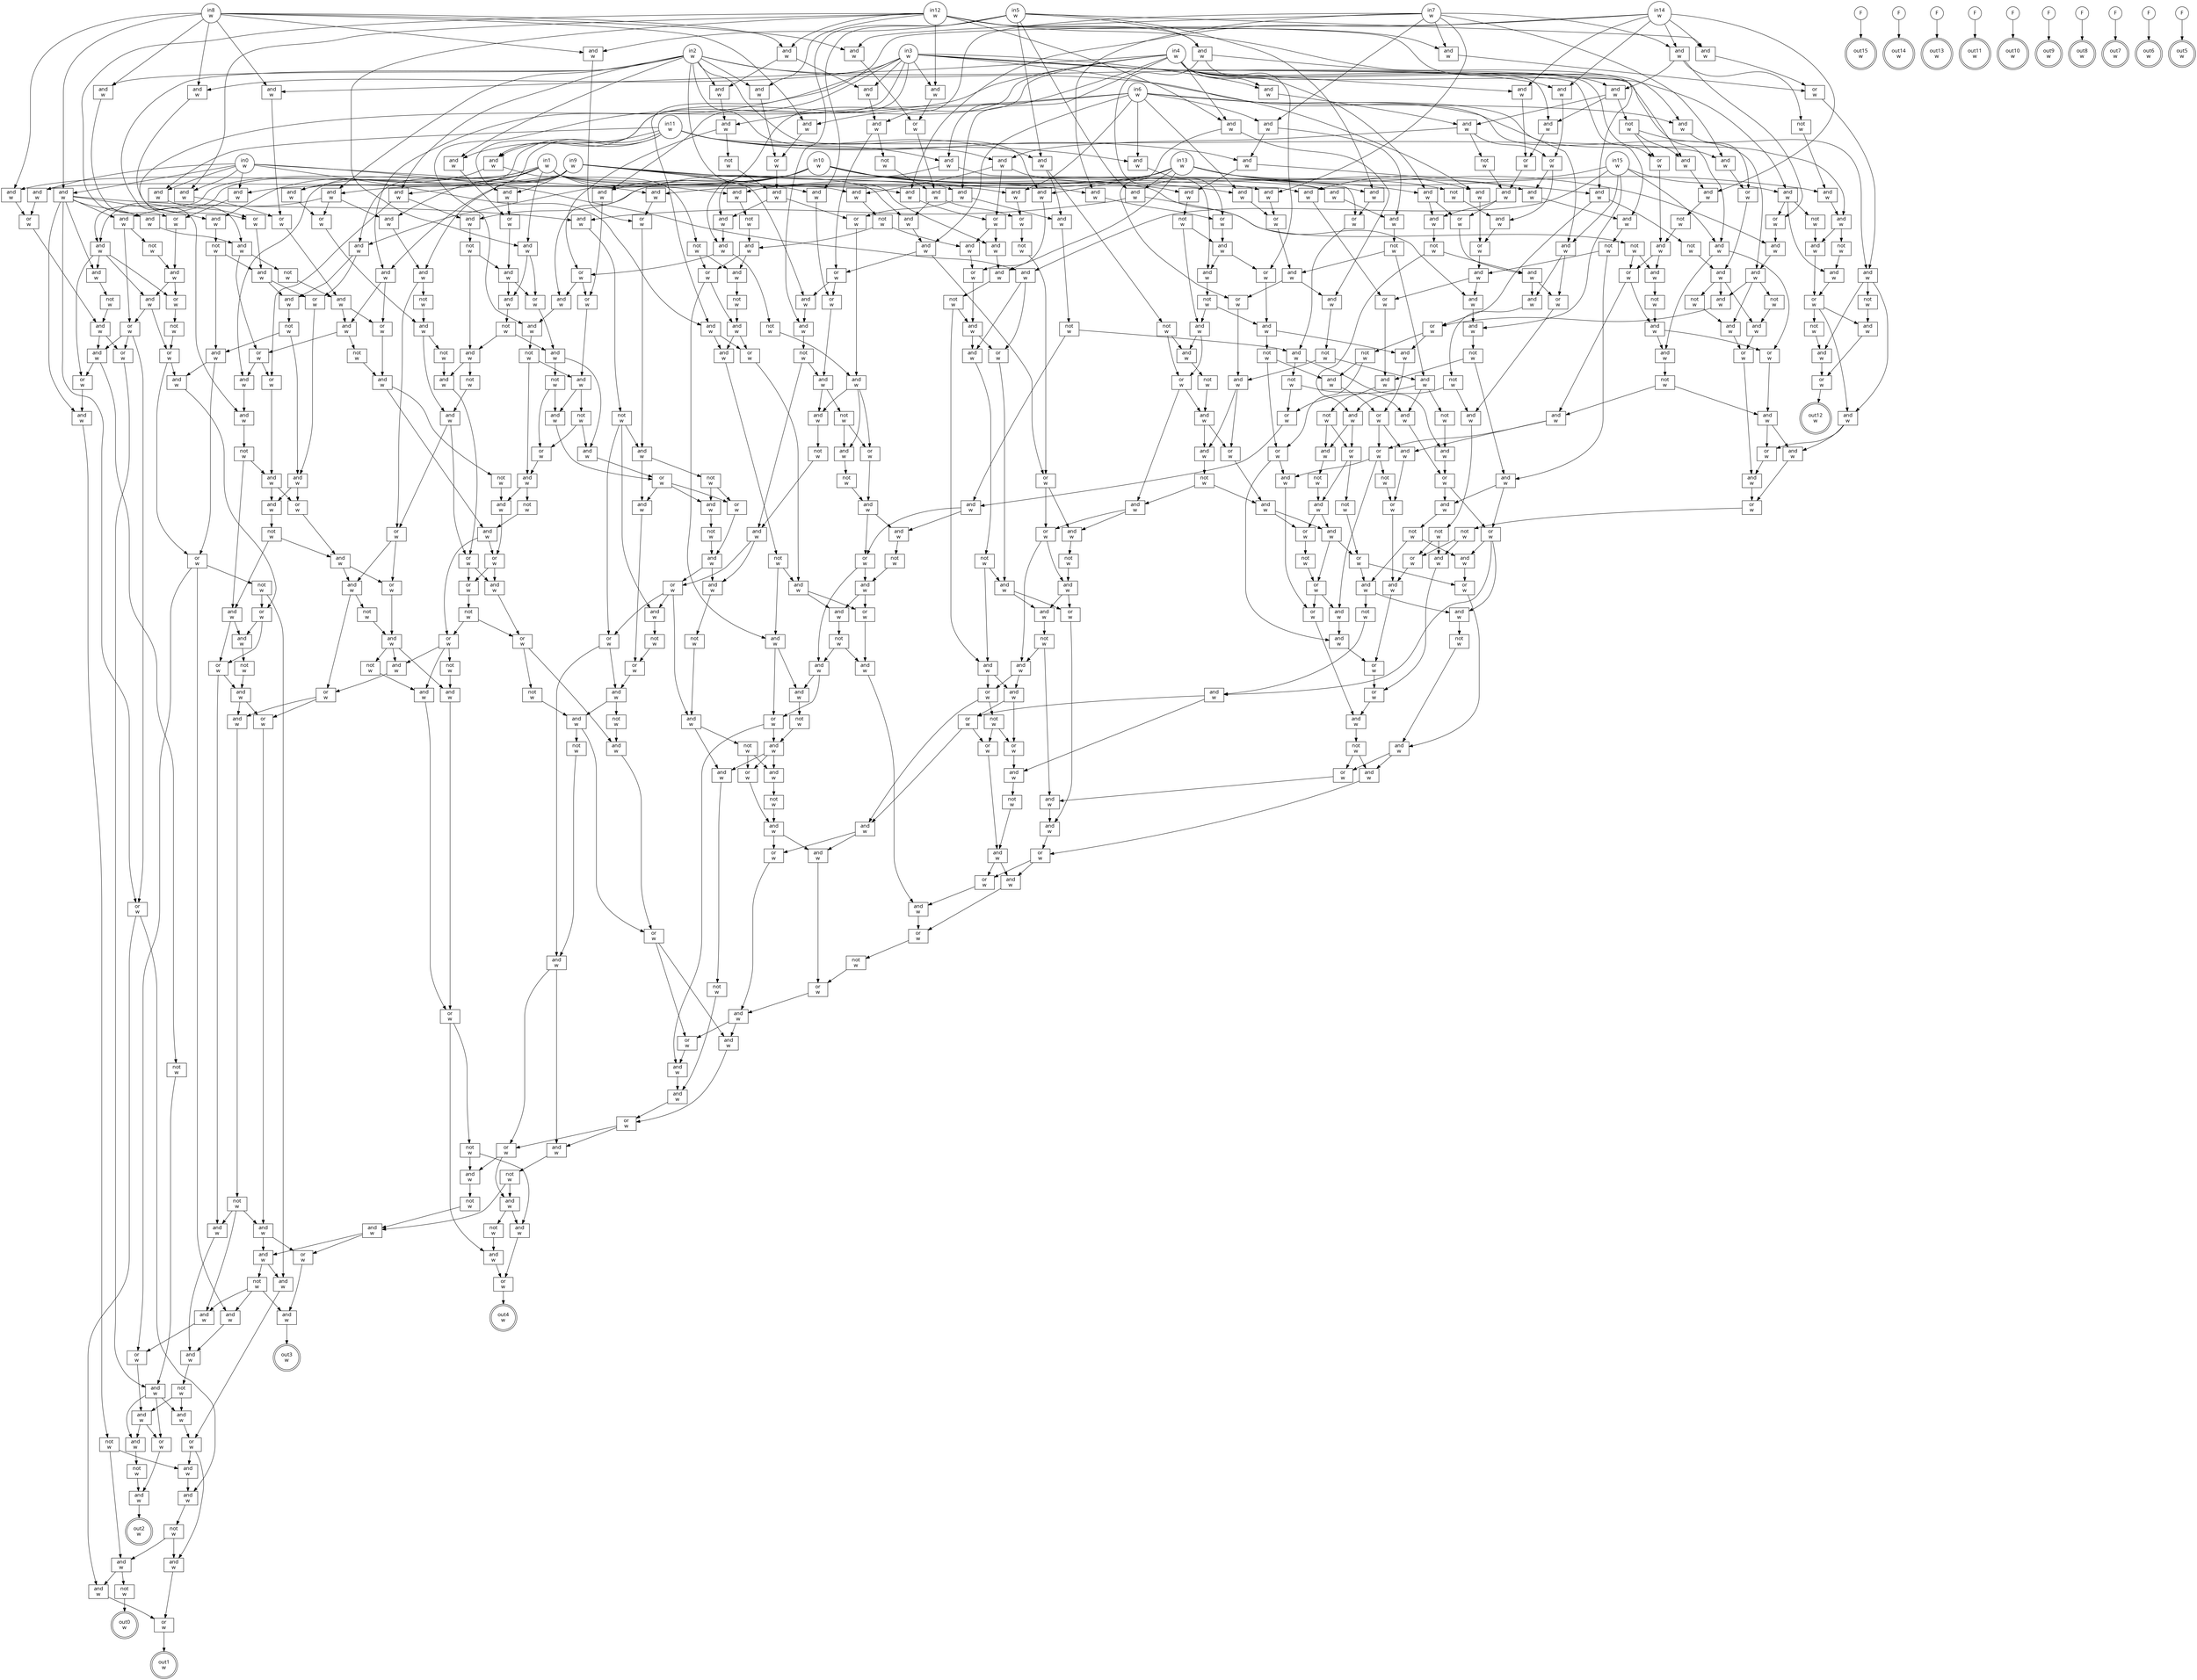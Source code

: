 digraph circuit{
	node [style = filled, fillcolor = white,shape=rect, fontname=geneva]
	g0 [label="in0\nw",shape=circle,fillcolor=white]
	g1 [label="in1\nw",shape=circle,fillcolor=white]
	g2 [label="in2\nw",shape=circle,fillcolor=white]
	g3 [label="in3\nw",shape=circle,fillcolor=white]
	g4 [label="in4\nw",shape=circle,fillcolor=white]
	g5 [label="in5\nw",shape=circle,fillcolor=white]
	g6 [label="in6\nw",shape=circle,fillcolor=white]
	g7 [label="in7\nw",shape=circle,fillcolor=white]
	g8 [label="in8\nw",shape=circle,fillcolor=white]
	g9 [label="in9\nw",shape=circle,fillcolor=white]
	g10 [label="in10\nw",shape=circle,fillcolor=white]
	g11 [label="in11\nw",shape=circle,fillcolor=white]
	g12 [label="in12\nw",shape=circle,fillcolor=white]
	g13 [label="in13\nw",shape=circle,fillcolor=white]
	g14 [label="in14\nw",shape=circle,fillcolor=white]
	g15 [label="in15\nw",shape=circle,fillcolor=white]
	g16 [label="F",shape=circle,fillcolor=white]
	g17 [label="F",shape=circle,fillcolor=white]
	g18 [label="F",shape=circle,fillcolor=white]
	g19 [label="F",shape=circle,fillcolor=white]
	g20 [label="F",shape=circle,fillcolor=white]
	g21 [label="F",shape=circle,fillcolor=white]
	g22 [label="F",shape=circle,fillcolor=white]
	g23 [label="F",shape=circle,fillcolor=white]
	g24 [label="F",shape=circle,fillcolor=white]
	g25 [label="F",shape=circle,fillcolor=white]
	g26 [label="and\nw",fillcolor=white]
	g27 [label="and\nw",fillcolor=white]
	g28 [label="and\nw",fillcolor=white]
	g29 [label="not\nw",fillcolor=white]
	g30 [label="and\nw",fillcolor=white]
	g31 [label="and\nw",fillcolor=white]
	g32 [label="and\nw",fillcolor=white]
	g33 [label="and\nw",fillcolor=white]
	g34 [label="and\nw",fillcolor=white]
	g35 [label="and\nw",fillcolor=white]
	g36 [label="and\nw",fillcolor=white]
	g37 [label="not\nw",fillcolor=white]
	g38 [label="and\nw",fillcolor=white]
	g39 [label="and\nw",fillcolor=white]
	g40 [label="or\nw",fillcolor=white]
	g41 [label="and\nw",fillcolor=white]
	g42 [label="and\nw",fillcolor=white]
	g43 [label="not\nw",fillcolor=white]
	g44 [label="and\nw",fillcolor=white]
	g45 [label="and\nw",fillcolor=white]
	g46 [label="and\nw",fillcolor=white]
	g47 [label="not\nw",fillcolor=white]
	g48 [label="and\nw",fillcolor=white]
	g49 [label="not\nw",fillcolor=white]
	g50 [label="and\nw",fillcolor=white]
	g51 [label="or\nw",fillcolor=white]
	g52 [label="and\nw",fillcolor=white]
	g53 [label="and\nw",fillcolor=white]
	g54 [label="and\nw",fillcolor=white]
	g55 [label="or\nw",fillcolor=white]
	g56 [label="and\nw",fillcolor=white]
	g57 [label="not\nw",fillcolor=white]
	g58 [label="and\nw",fillcolor=white]
	g59 [label="or\nw",fillcolor=white]
	g60 [label="and\nw",fillcolor=white]
	g61 [label="and\nw",fillcolor=white]
	g62 [label="not\nw",fillcolor=white]
	g63 [label="and\nw",fillcolor=white]
	g64 [label="not\nw",fillcolor=white]
	g65 [label="and\nw",fillcolor=white]
	g66 [label="not\nw",fillcolor=white]
	g67 [label="and\nw",fillcolor=white]
	g68 [label="or\nw",fillcolor=white]
	g69 [label="and\nw",fillcolor=white]
	g70 [label="not\nw",fillcolor=white]
	g71 [label="and\nw",fillcolor=white]
	g72 [label="and\nw",fillcolor=white]
	g73 [label="and\nw",fillcolor=white]
	g74 [label="not\nw",fillcolor=white]
	g75 [label="and\nw",fillcolor=white]
	g76 [label="and\nw",fillcolor=white]
	g77 [label="not\nw",fillcolor=white]
	g78 [label="or\nw",fillcolor=white]
	g79 [label="and\nw",fillcolor=white]
	g80 [label="not\nw",fillcolor=white]
	g81 [label="and\nw",fillcolor=white]
	g82 [label="and\nw",fillcolor=white]
	g83 [label="and\nw",fillcolor=white]
	g84 [label="or\nw",fillcolor=white]
	g85 [label="and\nw",fillcolor=white]
	g86 [label="and\nw",fillcolor=white]
	g87 [label="and\nw",fillcolor=white]
	g88 [label="or\nw",fillcolor=white]
	g89 [label="and\nw",fillcolor=white]
	g90 [label="not\nw",fillcolor=white]
	g91 [label="or\nw",fillcolor=white]
	g92 [label="and\nw",fillcolor=white]
	g93 [label="or\nw",fillcolor=white]
	g94 [label="and\nw",fillcolor=white]
	g95 [label="not\nw",fillcolor=white]
	g96 [label="and\nw",fillcolor=white]
	g97 [label="or\nw",fillcolor=white]
	g98 [label="not\nw",fillcolor=white]
	g99 [label="and\nw",fillcolor=white]
	g100 [label="or\nw",fillcolor=white]
	g101 [label="and\nw",fillcolor=white]
	g102 [label="and\nw",fillcolor=white]
	g103 [label="not\nw",fillcolor=white]
	g104 [label="and\nw",fillcolor=white]
	g105 [label="or\nw",fillcolor=white]
	g106 [label="and\nw",fillcolor=white]
	g107 [label="and\nw",fillcolor=white]
	g108 [label="not\nw",fillcolor=white]
	g109 [label="and\nw",fillcolor=white]
	g110 [label="and\nw",fillcolor=white]
	g111 [label="or\nw",fillcolor=white]
	g112 [label="and\nw",fillcolor=white]
	g113 [label="not\nw",fillcolor=white]
	g114 [label="and\nw",fillcolor=white]
	g115 [label="and\nw",fillcolor=white]
	g116 [label="and\nw",fillcolor=white]
	g117 [label="not\nw",fillcolor=white]
	g118 [label="and\nw",fillcolor=white]
	g119 [label="or\nw",fillcolor=white]
	g120 [label="and\nw",fillcolor=white]
	g121 [label="and\nw",fillcolor=white]
	g122 [label="not\nw",fillcolor=white]
	g123 [label="and\nw",fillcolor=white]
	g124 [label="or\nw",fillcolor=white]
	g125 [label="or\nw",fillcolor=white]
	g126 [label="and\nw",fillcolor=white]
	g127 [label="and\nw",fillcolor=white]
	g128 [label="not\nw",fillcolor=white]
	g129 [label="and\nw",fillcolor=white]
	g130 [label="or\nw",fillcolor=white]
	g131 [label="and\nw",fillcolor=white]
	g132 [label="and\nw",fillcolor=white]
	g133 [label="and\nw",fillcolor=white]
	g134 [label="and\nw",fillcolor=white]
	g135 [label="and\nw",fillcolor=white]
	g136 [label="not\nw",fillcolor=white]
	g137 [label="or\nw",fillcolor=white]
	g138 [label="and\nw",fillcolor=white]
	g139 [label="or\nw",fillcolor=white]
	g140 [label="and\nw",fillcolor=white]
	g141 [label="not\nw",fillcolor=white]
	g142 [label="and\nw",fillcolor=white]
	g143 [label="and\nw",fillcolor=white]
	g144 [label="and\nw",fillcolor=white]
	g145 [label="not\nw",fillcolor=white]
	g146 [label="and\nw",fillcolor=white]
	g147 [label="or\nw",fillcolor=white]
	g148 [label="and\nw",fillcolor=white]
	g149 [label="and\nw",fillcolor=white]
	g150 [label="and\nw",fillcolor=white]
	g151 [label="or\nw",fillcolor=white]
	g152 [label="or\nw",fillcolor=white]
	g153 [label="and\nw",fillcolor=white]
	g154 [label="and\nw",fillcolor=white]
	g155 [label="not\nw",fillcolor=white]
	g156 [label="and\nw",fillcolor=white]
	g157 [label="not\nw",fillcolor=white]
	g158 [label="or\nw",fillcolor=white]
	g159 [label="not\nw",fillcolor=white]
	g160 [label="or\nw",fillcolor=white]
	g161 [label="or\nw",fillcolor=white]
	g162 [label="and\nw",fillcolor=white]
	g163 [label="not\nw",fillcolor=white]
	g164 [label="and\nw",fillcolor=white]
	g165 [label="and\nw",fillcolor=white]
	g166 [label="and\nw",fillcolor=white]
	g167 [label="and\nw",fillcolor=white]
	g168 [label="and\nw",fillcolor=white]
	g169 [label="not\nw",fillcolor=white]
	g170 [label="and\nw",fillcolor=white]
	g171 [label="not\nw",fillcolor=white]
	g172 [label="and\nw",fillcolor=white]
	g173 [label="and\nw",fillcolor=white]
	g174 [label="or\nw",fillcolor=white]
	g175 [label="and\nw",fillcolor=white]
	g176 [label="and\nw",fillcolor=white]
	g177 [label="not\nw",fillcolor=white]
	g178 [label="or\nw",fillcolor=white]
	g179 [label="and\nw",fillcolor=white]
	g180 [label="and\nw",fillcolor=white]
	g181 [label="and\nw",fillcolor=white]
	g182 [label="not\nw",fillcolor=white]
	g183 [label="and\nw",fillcolor=white]
	g184 [label="or\nw",fillcolor=white]
	g185 [label="and\nw",fillcolor=white]
	g186 [label="not\nw",fillcolor=white]
	g187 [label="and\nw",fillcolor=white]
	g188 [label="or\nw",fillcolor=white]
	g189 [label="or\nw",fillcolor=white]
	g190 [label="and\nw",fillcolor=white]
	g191 [label="and\nw",fillcolor=white]
	g192 [label="or\nw",fillcolor=white]
	g193 [label="and\nw",fillcolor=white]
	g194 [label="or\nw",fillcolor=white]
	g195 [label="not\nw",fillcolor=white]
	g196 [label="and\nw",fillcolor=white]
	g197 [label="and\nw",fillcolor=white]
	g198 [label="or\nw",fillcolor=white]
	g199 [label="and\nw",fillcolor=white]
	g200 [label="and\nw",fillcolor=white]
	g201 [label="not\nw",fillcolor=white]
	g202 [label="and\nw",fillcolor=white]
	g203 [label="and\nw",fillcolor=white]
	g204 [label="and\nw",fillcolor=white]
	g205 [label="or\nw",fillcolor=white]
	g206 [label="or\nw",fillcolor=white]
	g207 [label="and\nw",fillcolor=white]
	g208 [label="and\nw",fillcolor=white]
	g209 [label="not\nw",fillcolor=white]
	g210 [label="and\nw",fillcolor=white]
	g211 [label="not\nw",fillcolor=white]
	g212 [label="not\nw",fillcolor=white]
	g213 [label="or\nw",fillcolor=white]
	g214 [label="and\nw",fillcolor=white]
	g215 [label="and\nw",fillcolor=white]
	g216 [label="not\nw",fillcolor=white]
	g217 [label="and\nw",fillcolor=white]
	g218 [label="or\nw",fillcolor=white]
	g219 [label="and\nw",fillcolor=white]
	g220 [label="not\nw",fillcolor=white]
	g221 [label="and\nw",fillcolor=white]
	g222 [label="or\nw",fillcolor=white]
	g223 [label="and\nw",fillcolor=white]
	g224 [label="not\nw",fillcolor=white]
	g225 [label="and\nw",fillcolor=white]
	g226 [label="and\nw",fillcolor=white]
	g227 [label="or\nw",fillcolor=white]
	g228 [label="and\nw",fillcolor=white]
	g229 [label="and\nw",fillcolor=white]
	g230 [label="not\nw",fillcolor=white]
	g231 [label="and\nw",fillcolor=white]
	g232 [label="and\nw",fillcolor=white]
	g233 [label="and\nw",fillcolor=white]
	g234 [label="not\nw",fillcolor=white]
	g235 [label="and\nw",fillcolor=white]
	g236 [label="and\nw",fillcolor=white]
	g237 [label="or\nw",fillcolor=white]
	g238 [label="and\nw",fillcolor=white]
	g239 [label="or\nw",fillcolor=white]
	g240 [label="and\nw",fillcolor=white]
	g241 [label="and\nw",fillcolor=white]
	g242 [label="not\nw",fillcolor=white]
	g243 [label="and\nw",fillcolor=white]
	g244 [label="and\nw",fillcolor=white]
	g245 [label="and\nw",fillcolor=white]
	g246 [label="not\nw",fillcolor=white]
	g247 [label="and\nw",fillcolor=white]
	g248 [label="or\nw",fillcolor=white]
	g249 [label="and\nw",fillcolor=white]
	g250 [label="not\nw",fillcolor=white]
	g251 [label="and\nw",fillcolor=white]
	g252 [label="or\nw",fillcolor=white]
	g253 [label="and\nw",fillcolor=white]
	g254 [label="and\nw",fillcolor=white]
	g255 [label="and\nw",fillcolor=white]
	g256 [label="and\nw",fillcolor=white]
	g257 [label="not\nw",fillcolor=white]
	g258 [label="and\nw",fillcolor=white]
	g259 [label="not\nw",fillcolor=white]
	g260 [label="or\nw",fillcolor=white]
	g261 [label="and\nw",fillcolor=white]
	g262 [label="and\nw",fillcolor=white]
	g263 [label="not\nw",fillcolor=white]
	g264 [label="and\nw",fillcolor=white]
	g265 [label="or\nw",fillcolor=white]
	g266 [label="or\nw",fillcolor=white]
	g267 [label="and\nw",fillcolor=white]
	g268 [label="not\nw",fillcolor=white]
	g269 [label="and\nw",fillcolor=white]
	g270 [label="and\nw",fillcolor=white]
	g271 [label="not\nw",fillcolor=white]
	g272 [label="and\nw",fillcolor=white]
	g273 [label="or\nw",fillcolor=white]
	g274 [label="and\nw",fillcolor=white]
	g275 [label="and\nw",fillcolor=white]
	g276 [label="or\nw",fillcolor=white]
	g277 [label="not\nw",fillcolor=white]
	g278 [label="and\nw",fillcolor=white]
	g279 [label="or\nw",fillcolor=white]
	g280 [label="and\nw",fillcolor=white]
	g281 [label="not\nw",fillcolor=white]
	g282 [label="and\nw",fillcolor=white]
	g283 [label="not\nw",fillcolor=white]
	g284 [label="and\nw",fillcolor=white]
	g285 [label="or\nw",fillcolor=white]
	g286 [label="and\nw",fillcolor=white]
	g287 [label="not\nw",fillcolor=white]
	g288 [label="and\nw",fillcolor=white]
	g289 [label="and\nw",fillcolor=white]
	g290 [label="or\nw",fillcolor=white]
	g291 [label="and\nw",fillcolor=white]
	g292 [label="or\nw",fillcolor=white]
	g293 [label="and\nw",fillcolor=white]
	g294 [label="and\nw",fillcolor=white]
	g295 [label="not\nw",fillcolor=white]
	g296 [label="and\nw",fillcolor=white]
	g297 [label="and\nw",fillcolor=white]
	g298 [label="and\nw",fillcolor=white]
	g299 [label="not\nw",fillcolor=white]
	g300 [label="and\nw",fillcolor=white]
	g301 [label="or\nw",fillcolor=white]
	g302 [label="and\nw",fillcolor=white]
	g303 [label="not\nw",fillcolor=white]
	g304 [label="and\nw",fillcolor=white]
	g305 [label="and\nw",fillcolor=white]
	g306 [label="or\nw",fillcolor=white]
	g307 [label="and\nw",fillcolor=white]
	g308 [label="not\nw",fillcolor=white]
	g309 [label="or\nw",fillcolor=white]
	g310 [label="not\nw",fillcolor=white]
	g311 [label="and\nw",fillcolor=white]
	g312 [label="not\nw",fillcolor=white]
	g313 [label="and\nw",fillcolor=white]
	g314 [label="and\nw",fillcolor=white]
	g315 [label="or\nw",fillcolor=white]
	g316 [label="and\nw",fillcolor=white]
	g317 [label="and\nw",fillcolor=white]
	g318 [label="not\nw",fillcolor=white]
	g319 [label="not\nw",fillcolor=white]
	g320 [label="and\nw",fillcolor=white]
	g321 [label="or\nw",fillcolor=white]
	g322 [label="and\nw",fillcolor=white]
	g323 [label="or\nw",fillcolor=white]
	g324 [label="not\nw",fillcolor=white]
	g325 [label="or\nw",fillcolor=white]
	g326 [label="or\nw",fillcolor=white]
	g327 [label="and\nw",fillcolor=white]
	g328 [label="and\nw",fillcolor=white]
	g329 [label="or\nw",fillcolor=white]
	g330 [label="or\nw",fillcolor=white]
	g331 [label="and\nw",fillcolor=white]
	g332 [label="not\nw",fillcolor=white]
	g333 [label="or\nw",fillcolor=white]
	g334 [label="and\nw",fillcolor=white]
	g335 [label="and\nw",fillcolor=white]
	g336 [label="and\nw",fillcolor=white]
	g337 [label="and\nw",fillcolor=white]
	g338 [label="and\nw",fillcolor=white]
	g339 [label="or\nw",fillcolor=white]
	g340 [label="and\nw",fillcolor=white]
	g341 [label="and\nw",fillcolor=white]
	g342 [label="not\nw",fillcolor=white]
	g343 [label="and\nw",fillcolor=white]
	g344 [label="and\nw",fillcolor=white]
	g345 [label="not\nw",fillcolor=white]
	g346 [label="or\nw",fillcolor=white]
	g347 [label="and\nw",fillcolor=white]
	g348 [label="not\nw",fillcolor=white]
	g349 [label="and\nw",fillcolor=white]
	g350 [label="or\nw",fillcolor=white]
	g351 [label="and\nw",fillcolor=white]
	g352 [label="not\nw",fillcolor=white]
	g353 [label="and\nw",fillcolor=white]
	g354 [label="not\nw",fillcolor=white]
	g355 [label="or\nw",fillcolor=white]
	g356 [label="and\nw",fillcolor=white]
	g357 [label="not\nw",fillcolor=white]
	g358 [label="or\nw",fillcolor=white]
	g359 [label="and\nw",fillcolor=white]
	g360 [label="not\nw",fillcolor=white]
	g361 [label="and\nw",fillcolor=white]
	g362 [label="and\nw",fillcolor=white]
	g363 [label="not\nw",fillcolor=white]
	g364 [label="and\nw",fillcolor=white]
	g365 [label="not\nw",fillcolor=white]
	g366 [label="and\nw",fillcolor=white]
	g367 [label="not\nw",fillcolor=white]
	g368 [label="and\nw",fillcolor=white]
	g369 [label="not\nw",fillcolor=white]
	g370 [label="and\nw",fillcolor=white]
	g371 [label="or\nw",fillcolor=white]
	g372 [label="and\nw",fillcolor=white]
	g373 [label="and\nw",fillcolor=white]
	g374 [label="or\nw",fillcolor=white]
	g375 [label="and\nw",fillcolor=white]
	g376 [label="and\nw",fillcolor=white]
	g377 [label="not\nw",fillcolor=white]
	g378 [label="or\nw",fillcolor=white]
	g379 [label="and\nw",fillcolor=white]
	g380 [label="not\nw",fillcolor=white]
	g381 [label="or\nw",fillcolor=white]
	g382 [label="and\nw",fillcolor=white]
	g383 [label="and\nw",fillcolor=white]
	g384 [label="not\nw",fillcolor=white]
	g385 [label="and\nw",fillcolor=white]
	g386 [label="or\nw",fillcolor=white]
	g387 [label="or\nw",fillcolor=white]
	g388 [label="not\nw",fillcolor=white]
	g389 [label="or\nw",fillcolor=white]
	g390 [label="not\nw",fillcolor=white]
	g391 [label="and\nw",fillcolor=white]
	g392 [label="or\nw",fillcolor=white]
	g393 [label="and\nw",fillcolor=white]
	g394 [label="not\nw",fillcolor=white]
	g395 [label="and\nw",fillcolor=white]
	g396 [label="or\nw",fillcolor=white]
	g397 [label="not\nw",fillcolor=white]
	g398 [label="and\nw",fillcolor=white]
	g399 [label="and\nw",fillcolor=white]
	g400 [label="and\nw",fillcolor=white]
	g401 [label="not\nw",fillcolor=white]
	g402 [label="and\nw",fillcolor=white]
	g403 [label="or\nw",fillcolor=white]
	g404 [label="and\nw",fillcolor=white]
	g405 [label="and\nw",fillcolor=white]
	g406 [label="not\nw",fillcolor=white]
	g407 [label="and\nw",fillcolor=white]
	g408 [label="and\nw",fillcolor=white]
	g409 [label="not\nw",fillcolor=white]
	g410 [label="or\nw",fillcolor=white]
	g411 [label="and\nw",fillcolor=white]
	g412 [label="or\nw",fillcolor=white]
	g413 [label="and\nw",fillcolor=white]
	g414 [label="not\nw",fillcolor=white]
	g415 [label="and\nw",fillcolor=white]
	g416 [label="and\nw",fillcolor=white]
	g417 [label="not\nw",fillcolor=white]
	g418 [label="or\nw",fillcolor=white]
	g419 [label="and\nw",fillcolor=white]
	g420 [label="and\nw",fillcolor=white]
	g421 [label="and\nw",fillcolor=white]
	g422 [label="not\nw",fillcolor=white]
	g423 [label="and\nw",fillcolor=white]
	g424 [label="or\nw",fillcolor=white]
	g425 [label="and\nw",fillcolor=white]
	g426 [label="and\nw",fillcolor=white]
	g427 [label="not\nw",fillcolor=white]
	g428 [label="and\nw",fillcolor=white]
	g429 [label="or\nw",fillcolor=white]
	g430 [label="not\nw",fillcolor=white]
	g431 [label="and\nw",fillcolor=white]
	g432 [label="or\nw",fillcolor=white]
	g433 [label="and\nw",fillcolor=white]
	g434 [label="or\nw",fillcolor=white]
	g435 [label="and\nw",fillcolor=white]
	g436 [label="or\nw",fillcolor=white]
	g437 [label="or\nw",fillcolor=white]
	g438 [label="and\nw",fillcolor=white]
	g439 [label="not\nw",fillcolor=white]
	g440 [label="and\nw",fillcolor=white]
	g441 [label="and\nw",fillcolor=white]
	g442 [label="or\nw",fillcolor=white]
	g443 [label="and\nw",fillcolor=white]
	g444 [label="or\nw",fillcolor=white]
	g445 [label="and\nw",fillcolor=white]
	g446 [label="or\nw",fillcolor=white]
	g447 [label="and\nw",fillcolor=white]
	g448 [label="or\nw",fillcolor=white]
	g449 [label="not\nw",fillcolor=white]
	g450 [label="or\nw",fillcolor=white]
	g451 [label="and\nw",fillcolor=white]
	g452 [label="or\nw",fillcolor=white]
	g453 [label="and\nw",fillcolor=white]
	g454 [label="and\nw",fillcolor=white]
	g455 [label="and\nw",fillcolor=white]
	g456 [label="or\nw",fillcolor=white]
	g457 [label="and\nw",fillcolor=white]
	g458 [label="not\nw",fillcolor=white]
	g459 [label="or\nw",fillcolor=white]
	g460 [label="and\nw",fillcolor=white]
	g461 [label="not\nw",fillcolor=white]
	g462 [label="and\nw",fillcolor=white]
	g463 [label="or\nw",fillcolor=white]
	g464 [label="and\nw",fillcolor=white]
	g465 [label="and\nw",fillcolor=white]
	g466 [label="not\nw",fillcolor=white]
	g467 [label="and\nw",fillcolor=white]
	g468 [label="or\nw",fillcolor=white]
	g469 [label="and\nw",fillcolor=white]
	g470 [label="and\nw",fillcolor=white]
	g471 [label="not\nw",fillcolor=white]
	g472 [label="and\nw",fillcolor=white]
	g473 [label="or\nw",fillcolor=white]
	g474 [label="and\nw",fillcolor=white]
	g475 [label="and\nw",fillcolor=white]
	g476 [label="not\nw",fillcolor=white]
	g477 [label="or\nw",fillcolor=white]
	g478 [label="and\nw",fillcolor=white]
	g479 [label="and\nw",fillcolor=white]
	g480 [label="and\nw",fillcolor=white]
	g481 [label="or\nw",fillcolor=white]
	g482 [label="not\nw",fillcolor=white]
	g483 [label="and\nw",fillcolor=white]
	g484 [label="or\nw",fillcolor=white]
	g485 [label="and\nw",fillcolor=white]
	g486 [label="not\nw",fillcolor=white]
	g487 [label="and\nw",fillcolor=white]
	g488 [label="or\nw",fillcolor=white]
	g489 [label="and\nw",fillcolor=white]
	g490 [label="not\nw",fillcolor=white]
	g491 [label="and\nw",fillcolor=white]
	g492 [label="and\nw",fillcolor=white]
	g493 [label="or\nw",fillcolor=white]
	g494 [label="and\nw",fillcolor=white]
	g495 [label="or\nw",fillcolor=white]
	g496 [label="not\nw",fillcolor=white]
	g497 [label="and\nw",fillcolor=white]
	g498 [label="or\nw",fillcolor=white]
	g499 [label="or\nw",fillcolor=white]
	g500 [label="not\nw",fillcolor=white]
	g501 [label="and\nw",fillcolor=white]
	g502 [label="or\nw",fillcolor=white]
	g503 [label="or\nw",fillcolor=white]
	g504 [label="and\nw",fillcolor=white]
	g505 [label="not\nw",fillcolor=white]
	g506 [label="and\nw",fillcolor=white]
	g507 [label="and\nw",fillcolor=white]
	g508 [label="not\nw",fillcolor=white]
	g509 [label="and\nw",fillcolor=white]
	g510 [label="or\nw",fillcolor=white]
	g511 [label="and\nw",fillcolor=white]
	g512 [label="or\nw",fillcolor=white]
	g513 [label="and\nw",fillcolor=white]
	g514 [label="and\nw",fillcolor=white]
	g515 [label="not\nw",fillcolor=white]
	g516 [label="and\nw",fillcolor=white]
	g517 [label="and\nw",fillcolor=white]
	g518 [label="and\nw",fillcolor=white]
	g519 [label="not\nw",fillcolor=white]
	g520 [label="and\nw",fillcolor=white]
	g521 [label="or\nw",fillcolor=white]
	g522 [label="and\nw",fillcolor=white]
	g523 [label="or\nw",fillcolor=white]
	g524 [label="or\nw",fillcolor=white]
	g525 [label="and\nw",fillcolor=white]
	g526 [label="or\nw",fillcolor=white]
	g527 [label="and\nw",fillcolor=white]
	g528 [label="and\nw",fillcolor=white]
	g529 [label="or\nw",fillcolor=white]
	g530 [label="and\nw",fillcolor=white]
	g531 [label="not\nw",fillcolor=white]
	g532 [label="not\nw",fillcolor=white]
	g533 [label="or\nw",fillcolor=white]
	g534 [label="and\nw",fillcolor=white]
	g535 [label="or\nw",fillcolor=white]
	g536 [label="and\nw",fillcolor=white]
	g537 [label="not\nw",fillcolor=white]
	g538 [label="and\nw",fillcolor=white]
	g539 [label="and\nw",fillcolor=white]
	g540 [label="or\nw",fillcolor=white]
	g541 [label="and\nw",fillcolor=white]
	g542 [label="and\nw",fillcolor=white]
	g543 [label="not\nw",fillcolor=white]
	g544 [label="and\nw",fillcolor=white]
	g545 [label="and\nw",fillcolor=white]
	g546 [label="not\nw",fillcolor=white]
	g547 [label="and\nw",fillcolor=white]
	g548 [label="or\nw",fillcolor=white]
	g549 [label="out0\nw",shape=doublecircle,fillcolor=white]
	g550 [label="out1\nw",shape=doublecircle,fillcolor=white]
	g551 [label="out2\nw",shape=doublecircle,fillcolor=white]
	g552 [label="out3\nw",shape=doublecircle,fillcolor=white]
	g553 [label="out4\nw",shape=doublecircle,fillcolor=white]
	g554 [label="out5\nw",shape=doublecircle,fillcolor=white]
	g555 [label="out6\nw",shape=doublecircle,fillcolor=white]
	g556 [label="out7\nw",shape=doublecircle,fillcolor=white]
	g557 [label="out8\nw",shape=doublecircle,fillcolor=white]
	g558 [label="out9\nw",shape=doublecircle,fillcolor=white]
	g559 [label="out10\nw",shape=doublecircle,fillcolor=white]
	g560 [label="out11\nw",shape=doublecircle,fillcolor=white]
	g561 [label="out12\nw",shape=doublecircle,fillcolor=white]
	g562 [label="out13\nw",shape=doublecircle,fillcolor=white]
	g563 [label="out14\nw",shape=doublecircle,fillcolor=white]
	g564 [label="out15\nw",shape=doublecircle,fillcolor=white]
	edge [fontname=Geneva,fontcolor=forestgreen]
	g0->g338
	g0->g340
	g0->g370
	g0->g399
	g0->g420
	g0->g462
	g0->g492
	g0->g525
	g1->g255
	g1->g269
	g1->g272
	g1->g280
	g1->g282
	g1->g289
	g1->g297
	g1->g305
	g1->g335
	g1->g336
	g1->g337
	g2->g197
	g2->g199
	g2->g226
	g2->g228
	g2->g232
	g2->g233
	g2->g235
	g2->g236
	g2->g244
	g2->g254
	g2->g293
	g2->g376
	g3->g143
	g3->g146
	g3->g165
	g3->g166
	g3->g167
	g3->g170
	g3->g172
	g3->g173
	g3->g180
	g3->g196
	g3->g208
	g3->g241
	g4->g82
	g4->g106
	g4->g109
	g4->g110
	g4->g114
	g4->g115
	g4->g132
	g4->g133
	g4->g134
	g4->g137
	g4->g167
	g4->g204
	g4->g362
	g5->g58
	g5->g60
	g5->g71
	g5->g72
	g5->g73
	g5->g75
	g5->g76
	g5->g154
	g6->g36
	g6->g38
	g6->g39
	g6->g41
	g6->g50
	g6->g53
	g6->g54
	g6->g86
	g6->g150
	g6->g200
	g7->g28
	g7->g31
	g7->g32
	g7->g33
	g7->g34
	g7->g35
	g7->g41
	g7->g144
	g8->g27
	g8->g32
	g8->g38
	g8->g72
	g8->g114
	g8->g196
	g8->g254
	g8->g337
	g8->g340
	g9->g26
	g9->g33
	g9->g53
	g9->g71
	g9->g109
	g9->g149
	g9->g153
	g9->g166
	g9->g228
	g9->g336
	g9->g375
	g9->g525
	g10->g26
	g10->g34
	g10->g39
	g10->g46
	g10->g75
	g10->g106
	g10->g165
	g10->g203
	g10->g207
	g10->g232
	g10->g335
	g10->g492
	g11->g35
	g11->g45
	g11->g50
	g11->g76
	g11->g110
	g11->g170
	g11->g226
	g11->g270
	g11->g272
	g11->g462
	g12->g27
	g12->g31
	g12->g48
	g12->g54
	g12->g60
	g12->g115
	g12->g146
	g12->g197
	g12->g255
	g12->g361
	g12->g370
	g13->g30
	g13->g73
	g13->g85
	g13->g132
	g13->g172
	g13->g235
	g13->g240
	g13->g280
	g13->g294
	g13->g338
	g14->g28
	g14->g58
	g14->g135
	g14->g173
	g14->g236
	g14->g289
	g14->g399
	g15->g82
	g15->g180
	g15->g244
	g15->g298
	g15->g305
	g15->g420
	g16->g564
	g17->g563
	g18->g562
	g19->g560
	g20->g559
	g21->g558
	g22->g557
	g23->g556
	g24->g555
	g25->g554
	g26->g42
	g27->g143
	g27->g199
	g28->g29
	g28->g61
	g28->g84
	g29->g30
	g30->g36
	g31->g59
	g32->g147
	g33->g40
	g34->g51
	g35->g55
	g36->g37
	g36->g99
	g37->g83
	g38->g198
	g39->g40
	g40->g44
	g41->g42
	g41->g45
	g42->g43
	g43->g44
	g43->g118
	g44->g116
	g44->g125
	g45->g46
	g45->g48
	g46->g47
	g47->g52
	g47->g67
	g48->g49
	g48->g88
	g49->g56
	g50->g51
	g51->g52
	g52->g65
	g52->g68
	g53->g158
	g54->g55
	g55->g56
	g56->g57
	g56->g87
	g56->g96
	g57->g94
	g58->g59
	g59->g63
	g60->g61
	g60->g65
	g60->g68
	g61->g62
	g61->g133
	g61->g168
	g62->g63
	g62->g134
	g62->g137
	g63->g64
	g63->g102
	g63->g104
	g64->g101
	g65->g66
	g66->g67
	g66->g69
	g67->g78
	g67->g79
	g68->g69
	g69->g70
	g69->g89
	g70->g91
	g70->g92
	g71->g152
	g72->g339
	g73->g74
	g73->g341
	g74->g139
	g74->g140
	g75->g111
	g76->g77
	g76->g107
	g77->g78
	g77->g79
	g78->g81
	g78->g129
	g79->g80
	g80->g81
	g81->g127
	g81->g130
	g82->g83
	g82->g84
	g82->g98
	g83->g100
	g84->g85
	g85->g86
	g86->g87
	g86->g94
	g86->g95
	g87->g88
	g88->g89
	g88->g90
	g89->g93
	g90->g91
	g90->g92
	g91->g185
	g91->g328
	g92->g93
	g93->g184
	g93->g187
	g94->g97
	g95->g96
	g96->g97
	g97->g193
	g98->g99
	g99->g100
	g100->g101
	g100->g102
	g100->g103
	g101->g105
	g102->g191
	g102->g192
	g103->g104
	g104->g105
	g105->g561
	g106->g107
	g106->g213
	g107->g108
	g108->g112
	g108->g120
	g109->g227
	g110->g111
	g110->g229
	g111->g112
	g112->g113
	g112->g123
	g113->g119
	g113->g121
	g114->g371
	g115->g116
	g115->g125
	g116->g117
	g117->g118
	g117->g126
	g118->g119
	g118->g121
	g118->g122
	g119->g120
	g120->g222
	g120->g223
	g121->g124
	g122->g123
	g123->g124
	g124->g301
	g124->g302
	g125->g126
	g126->g127
	g126->g130
	g127->g128
	g128->g129
	g128->g131
	g129->g161
	g129->g162
	g130->g131
	g131->g314
	g131->g323
	g132->g176
	g132->g178
	g133->g174
	g134->g135
	g135->g136
	g136->g138
	g137->g138
	g138->g139
	g138->g140
	g139->g142
	g139->g183
	g140->g141
	g141->g142
	g142->g181
	g142->g189
	g143->g144
	g144->g145
	g144->g151
	g145->g148
	g146->g147
	g147->g148
	g148->g149
	g148->g158
	g149->g150
	g150->g151
	g150->g160
	g151->g152
	g151->g153
	g152->g156
	g153->g154
	g154->g155
	g155->g156
	g155->g217
	g156->g157
	g156->g215
	g157->g218
	g157->g219
	g158->g159
	g159->g160
	g160->g161
	g160->g162
	g161->g164
	g161->g428
	g162->g163
	g163->g164
	g164->g426
	g164->g442
	g165->g206
	g166->g373
	g166->g381
	g167->g168
	g168->g169
	g168->g233
	g168->g237
	g169->g175
	g170->g171
	g170->g364
	g171->g285
	g171->g286
	g172->g239
	g173->g174
	g174->g175
	g175->g176
	g175->g178
	g176->g177
	g177->g179
	g177->g247
	g178->g179
	g179->g245
	g179->g248
	g180->g181
	g180->g189
	g181->g182
	g182->g183
	g182->g190
	g183->g184
	g183->g187
	g184->g185
	g184->g186
	g184->g327
	g185->g326
	g186->g188
	g187->g188
	g188->g253
	g189->g190
	g190->g191
	g190->g192
	g191->g194
	g192->g193
	g193->g194
	g194->g195
	g195->g251
	g195->g252
	g196->g463
	g197->g198
	g198->g202
	g199->g200
	g200->g201
	g200->g205
	g201->g202
	g202->g203
	g202->g213
	g203->g204
	g204->g205
	g204->g212
	g205->g206
	g205->g207
	g206->g210
	g207->g208
	g208->g209
	g209->g210
	g209->g267
	g210->g211
	g210->g264
	g211->g262
	g211->g266
	g212->g214
	g213->g214
	g214->g215
	g214->g218
	g214->g219
	g215->g216
	g216->g217
	g217->g350
	g217->g351
	g218->g221
	g219->g220
	g220->g221
	g221->g222
	g221->g223
	g222->g225
	g222->g407
	g223->g224
	g224->g225
	g225->g405
	g225->g418
	g226->g227
	g227->g231
	g228->g229
	g228->g378
	g229->g230
	g230->g231
	g230->g258
	g231->g256
	g231->g260
	g232->g269
	g232->g273
	g232->g366
	g233->g234
	g233->g282
	g233->g290
	g234->g238
	g235->g292
	g236->g237
	g237->g238
	g237->g240
	g238->g239
	g239->g243
	g240->g241
	g241->g242
	g242->g243
	g242->g300
	g243->g297
	g243->g306
	g244->g245
	g244->g248
	g245->g246
	g246->g247
	g246->g249
	g247->g309
	g247->g311
	g248->g249
	g249->g250
	g250->g251
	g250->g252
	g251->g330
	g252->g253
	g253->g329
	g254->g493
	g255->g256
	g255->g260
	g256->g257
	g257->g258
	g257->g261
	g258->g259
	g258->g278
	g259->g275
	g260->g261
	g261->g262
	g261->g263
	g262->g265
	g263->g264
	g263->g266
	g264->g265
	g265->g344
	g265->g346
	g265->g347
	g266->g267
	g267->g268
	g267->g385
	g268->g383
	g269->g270
	g270->g271
	g270->g276
	g271->g274
	g272->g273
	g273->g274
	g274->g275
	g274->g277
	g275->g276
	g275->g279
	g276->g475
	g276->g477
	g277->g278
	g278->g279
	g279->g387
	g279->g391
	g280->g281
	g281->g284
	g282->g283
	g283->g284
	g283->g291
	g284->g285
	g284->g286
	g285->g288
	g285->g402
	g286->g287
	g287->g288
	g288->g400
	g288->g403
	g289->g290
	g290->g291
	g290->g293
	g291->g292
	g292->g296
	g293->g294
	g294->g295
	g295->g296
	g295->g423
	g296->g421
	g296->g424
	g297->g298
	g298->g299
	g299->g300
	g299->g307
	g300->g301
	g300->g302
	g301->g304
	g301->g317
	g301->g320
	g302->g303
	g303->g304
	g303->g316
	g304->g321
	g305->g306
	g306->g307
	g307->g308
	g308->g309
	g308->g311
	g309->g310
	g309->g313
	g310->g315
	g311->g312
	g312->g313
	g313->g314
	g313->g323
	g314->g315
	g314->g325
	g315->g316
	g315->g321
	g316->g317
	g316->g319
	g317->g318
	g318->g322
	g319->g320
	g320->g432
	g320->g438
	g321->g322
	g322->g333
	g322->g334
	g323->g324
	g324->g325
	g325->g326
	g325->g327
	g326->g331
	g327->g328
	g328->g329
	g329->g330
	g330->g331
	g331->g332
	g332->g333
	g332->g334
	g333->g441
	g334->g444
	g335->g465
	g335->g468
	g336->g368
	g336->g495
	g336->g497
	g336->g529
	g337->g526
	g338->g339
	g339->g343
	g340->g341
	g340->g361
	g340->g364
	g340->g366
	g340->g368
	g340->g524
	g340->g530
	g341->g342
	g342->g343
	g342->g355
	g342->g356
	g343->g344
	g343->g345
	g344->g358
	g345->g346
	g345->g347
	g346->g349
	g347->g348
	g348->g349
	g349->g350
	g349->g351
	g350->g353
	g350->g355
	g350->g356
	g351->g352
	g352->g353
	g353->g354
	g353->g416
	g354->g412
	g354->g413
	g355->g359
	g355->g398
	g356->g357
	g357->g358
	g358->g359
	g359->g360
	g359->g395
	g360->g393
	g361->g362
	g362->g363
	g362->g374
	g363->g372
	g364->g365
	g365->g464
	g365->g467
	g366->g367
	g366->g523
	g367->g494
	g368->g369
	g369->g527
	g370->g371
	g371->g372
	g372->g373
	g372->g381
	g373->g374
	g373->g380
	g374->g375
	g374->g378
	g375->g376
	g376->g377
	g377->g379
	g377->g472
	g378->g379
	g379->g470
	g379->g473
	g380->g382
	g381->g382
	g382->g383
	g382->g384
	g383->g386
	g383->g389
	g384->g385
	g385->g386
	g386->g387
	g386->g391
	g387->g388
	g388->g389
	g388->g392
	g389->g390
	g389->g480
	g389->g483
	g390->g479
	g391->g392
	g392->g393
	g392->g394
	g393->g396
	g394->g395
	g395->g396
	g395->g397
	g396->g452
	g396->g455
	g397->g398
	g398->g457
	g398->g459
	g399->g400
	g399->g403
	g400->g401
	g401->g402
	g401->g404
	g402->g408
	g402->g410
	g403->g404
	g404->g405
	g404->g418
	g405->g406
	g406->g407
	g406->g419
	g407->g408
	g407->g410
	g408->g409
	g409->g411
	g410->g411
	g410->g453
	g411->g412
	g411->g413
	g411->g416
	g412->g415
	g413->g414
	g414->g415
	g415->g434
	g415->g435
	g416->g417
	g417->g454
	g418->g419
	g419->g447
	g420->g421
	g420->g424
	g421->g422
	g422->g423
	g422->g425
	g423->g429
	g423->g431
	g424->g425
	g425->g426
	g425->g442
	g426->g427
	g427->g428
	g427->g441
	g428->g429
	g428->g431
	g429->g430
	g429->g433
	g430->g436
	g430->g437
	g431->g432
	g431->g437
	g432->g433
	g432->g436
	g433->g434
	g433->g435
	g434->g451
	g435->g450
	g436->g440
	g437->g438
	g438->g439
	g439->g440
	g440->g445
	g440->g446
	g441->g443
	g442->g443
	g443->g444
	g444->g445
	g444->g446
	g445->g448
	g446->g447
	g447->g448
	g448->g449
	g449->g450
	g450->g451
	g451->g452
	g451->g455
	g452->g453
	g453->g454
	g454->g456
	g455->g456
	g456->g457
	g456->g459
	g457->g458
	g458->g460
	g458->g491
	g459->g460
	g459->g489
	g460->g461
	g460->g487
	g461->g485
	g462->g463
	g463->g464
	g464->g465
	g464->g468
	g465->g466
	g466->g467
	g466->g469
	g467->g499
	g467->g501
	g468->g469
	g469->g470
	g469->g473
	g470->g471
	g471->g472
	g471->g474
	g472->g503
	g472->g504
	g473->g474
	g474->g475
	g474->g477
	g475->g476
	g475->g481
	g476->g478
	g477->g478
	g478->g479
	g478->g480
	g478->g482
	g479->g484
	g480->g481
	g481->g507
	g481->g510
	g482->g483
	g483->g484
	g484->g485
	g484->g486
	g485->g488
	g486->g487
	g486->g489
	g487->g488
	g488->g553
	g489->g490
	g490->g491
	g491->g512
	g491->g513
	g492->g493
	g493->g494
	g494->g495
	g494->g497
	g495->g496
	g496->g498
	g497->g498
	g497->g523
	g498->g499
	g498->g501
	g499->g500
	g499->g517
	g499->g521
	g500->g502
	g500->g514
	g501->g502
	g502->g503
	g502->g504
	g503->g506
	g503->g509
	g504->g505
	g505->g506
	g506->g507
	g506->g510
	g507->g508
	g508->g509
	g508->g511
	g508->g520
	g509->g518
	g510->g511
	g511->g512
	g511->g513
	g512->g516
	g513->g514
	g513->g515
	g514->g540
	g515->g516
	g515->g517
	g515->g520
	g516->g552
	g517->g518
	g518->g519
	g519->g522
	g519->g539
	g520->g521
	g521->g522
	g522->g535
	g522->g536
	g523->g524
	g523->g528
	g523->g533
	g524->g542
	g524->g545
	g525->g526
	g526->g527
	g527->g528
	g527->g533
	g528->g529
	g528->g532
	g529->g530
	g530->g531
	g531->g541
	g531->g544
	g532->g534
	g533->g534
	g534->g535
	g534->g536
	g534->g539
	g535->g538
	g536->g537
	g537->g538
	g538->g551
	g539->g540
	g540->g541
	g540->g547
	g541->g542
	g542->g543
	g543->g544
	g543->g547
	g544->g545
	g544->g546
	g545->g548
	g546->g549
	g547->g548
	g548->g550
}